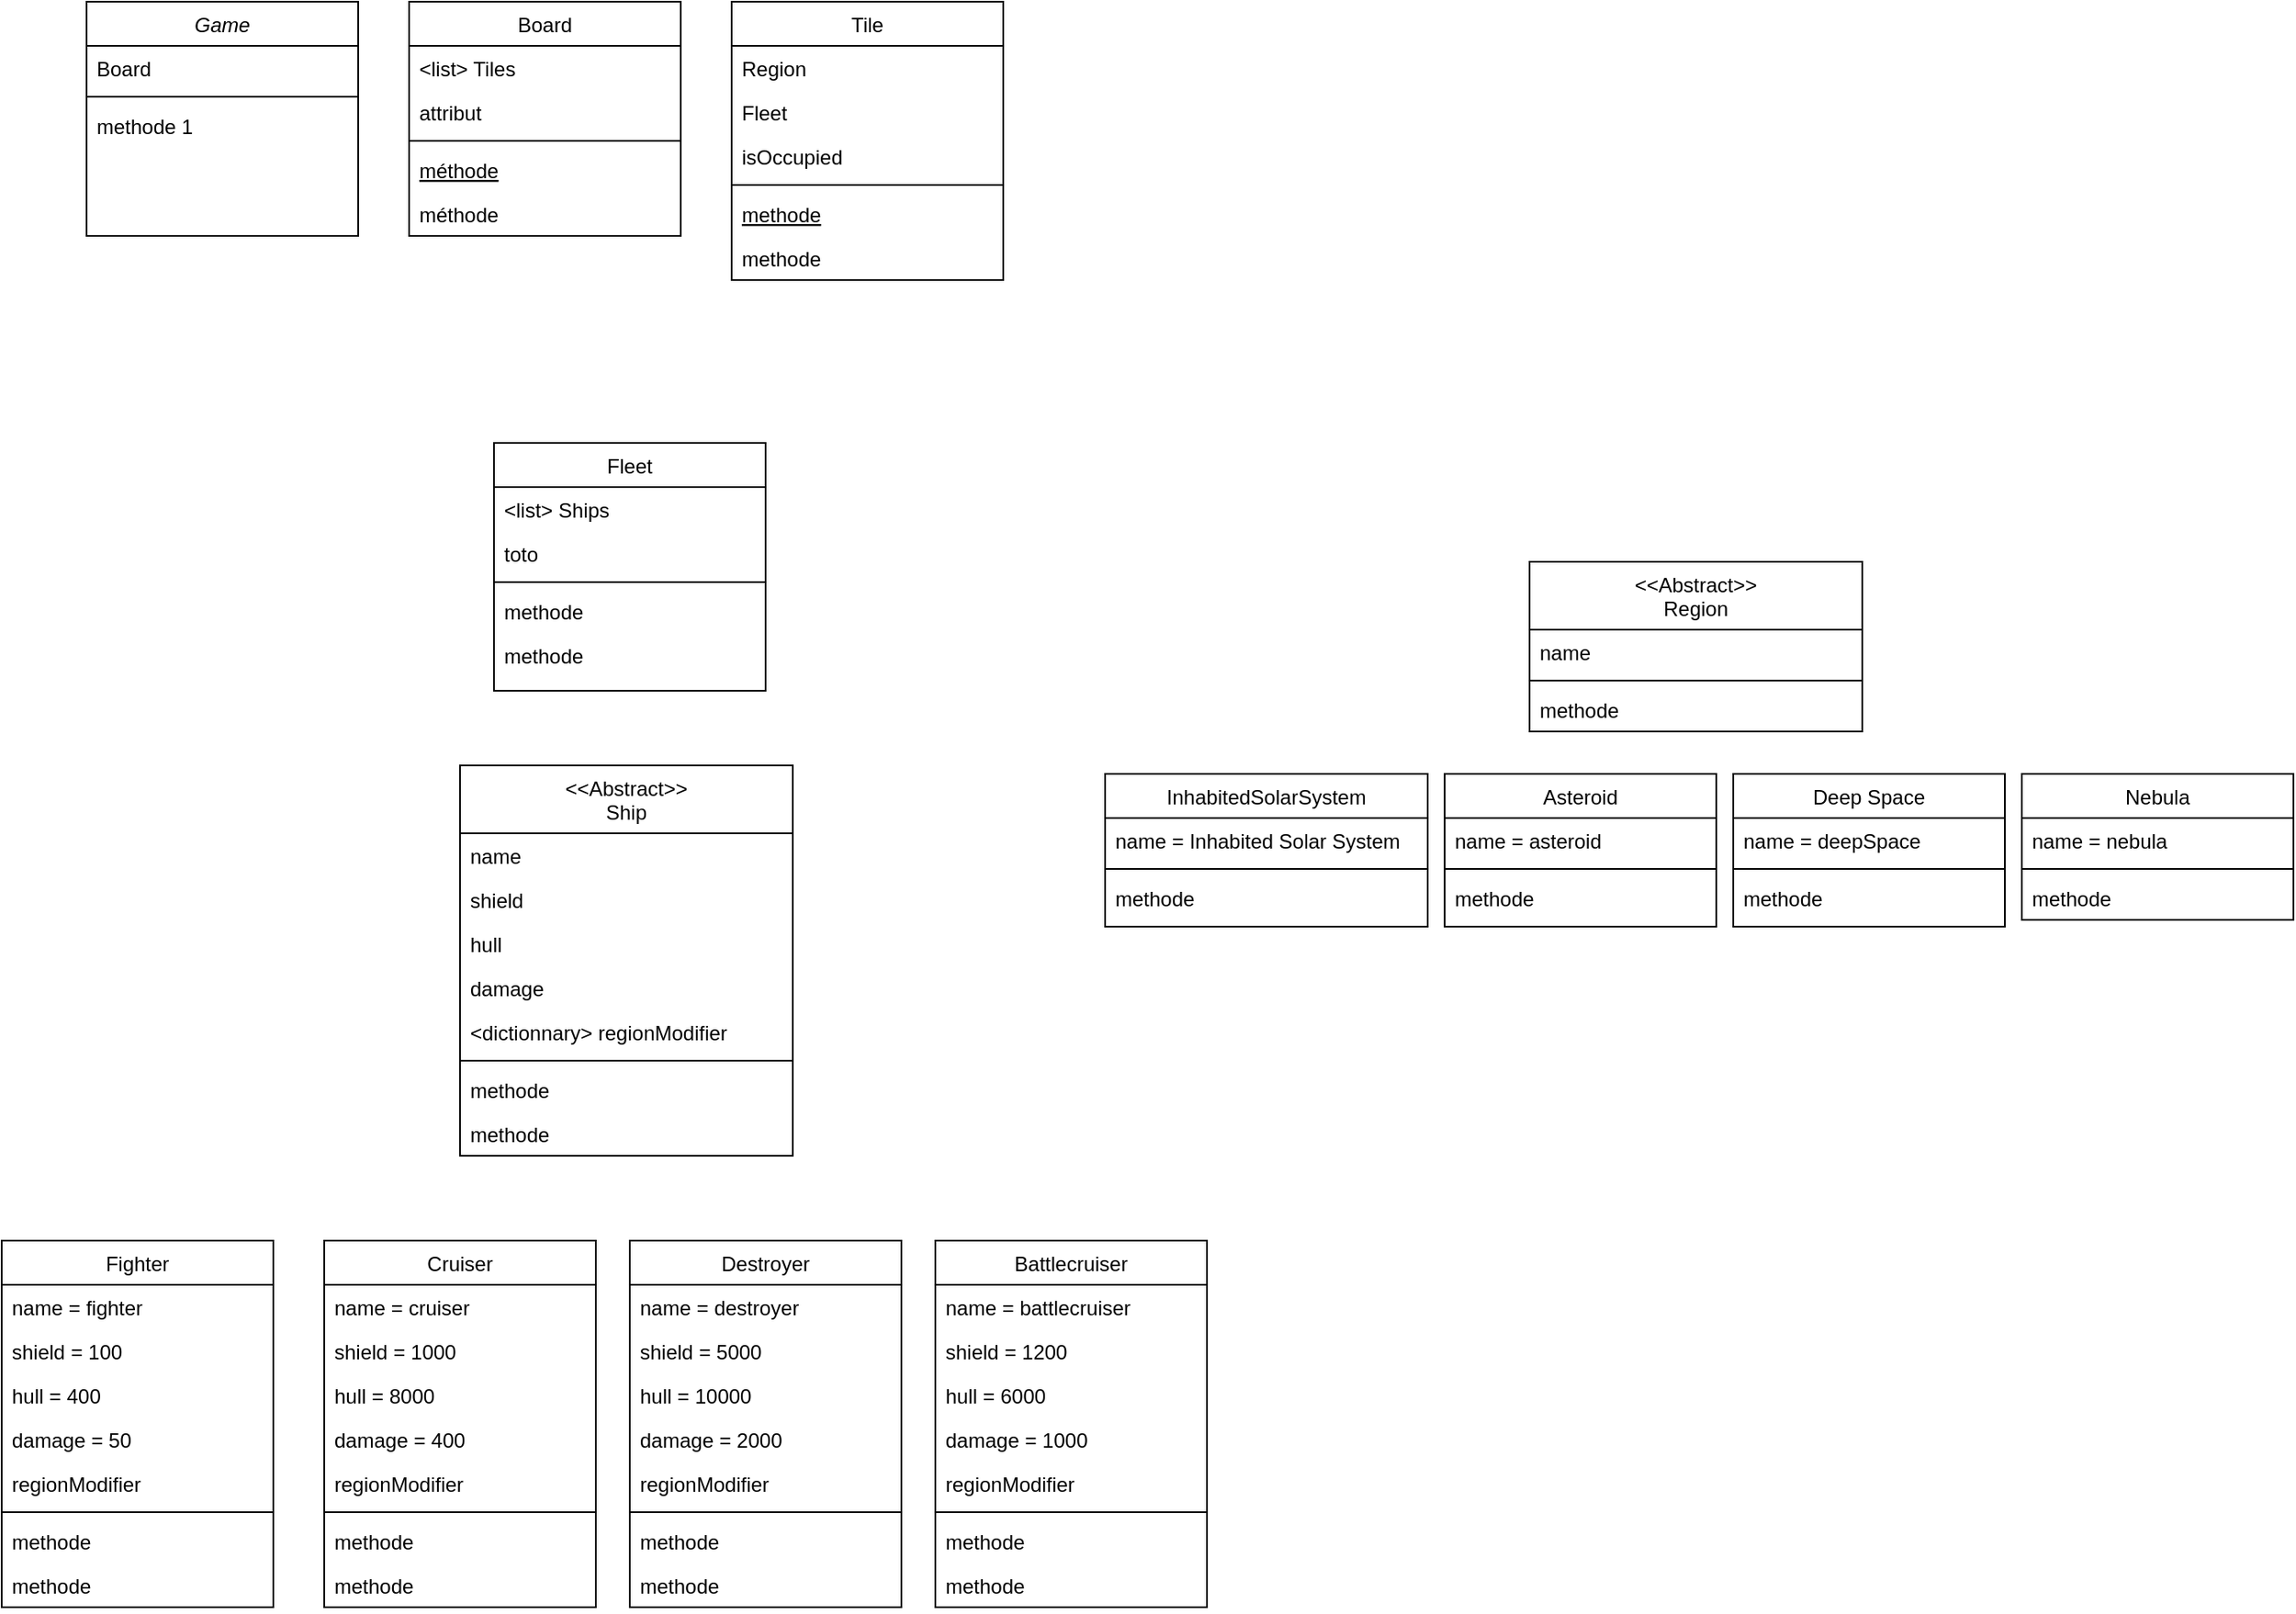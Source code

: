 <mxfile version="24.8.0">
  <diagram id="C5RBs43oDa-KdzZeNtuy" name="Page-1">
    <mxGraphModel dx="1434" dy="881" grid="1" gridSize="10" guides="1" tooltips="1" connect="1" arrows="1" fold="1" page="1" pageScale="1" pageWidth="827" pageHeight="1169" math="0" shadow="0">
      <root>
        <mxCell id="WIyWlLk6GJQsqaUBKTNV-0" />
        <mxCell id="WIyWlLk6GJQsqaUBKTNV-1" parent="WIyWlLk6GJQsqaUBKTNV-0" />
        <mxCell id="zkfFHV4jXpPFQw0GAbJ--0" value="Game" style="swimlane;fontStyle=2;align=center;verticalAlign=top;childLayout=stackLayout;horizontal=1;startSize=26;horizontalStack=0;resizeParent=1;resizeLast=0;collapsible=1;marginBottom=0;rounded=0;shadow=0;strokeWidth=1;" parent="WIyWlLk6GJQsqaUBKTNV-1" vertex="1">
          <mxGeometry x="70" y="40" width="160" height="138" as="geometry">
            <mxRectangle x="230" y="140" width="160" height="26" as="alternateBounds" />
          </mxGeometry>
        </mxCell>
        <mxCell id="zkfFHV4jXpPFQw0GAbJ--1" value="Board" style="text;align=left;verticalAlign=top;spacingLeft=4;spacingRight=4;overflow=hidden;rotatable=0;points=[[0,0.5],[1,0.5]];portConstraint=eastwest;" parent="zkfFHV4jXpPFQw0GAbJ--0" vertex="1">
          <mxGeometry y="26" width="160" height="26" as="geometry" />
        </mxCell>
        <mxCell id="zkfFHV4jXpPFQw0GAbJ--4" value="" style="line;html=1;strokeWidth=1;align=left;verticalAlign=middle;spacingTop=-1;spacingLeft=3;spacingRight=3;rotatable=0;labelPosition=right;points=[];portConstraint=eastwest;" parent="zkfFHV4jXpPFQw0GAbJ--0" vertex="1">
          <mxGeometry y="52" width="160" height="8" as="geometry" />
        </mxCell>
        <mxCell id="zkfFHV4jXpPFQw0GAbJ--5" value="methode 1" style="text;align=left;verticalAlign=top;spacingLeft=4;spacingRight=4;overflow=hidden;rotatable=0;points=[[0,0.5],[1,0.5]];portConstraint=eastwest;" parent="zkfFHV4jXpPFQw0GAbJ--0" vertex="1">
          <mxGeometry y="60" width="160" height="26" as="geometry" />
        </mxCell>
        <mxCell id="zkfFHV4jXpPFQw0GAbJ--6" value="Tile" style="swimlane;fontStyle=0;align=center;verticalAlign=top;childLayout=stackLayout;horizontal=1;startSize=26;horizontalStack=0;resizeParent=1;resizeLast=0;collapsible=1;marginBottom=0;rounded=0;shadow=0;strokeWidth=1;" parent="WIyWlLk6GJQsqaUBKTNV-1" vertex="1">
          <mxGeometry x="450" y="40" width="160" height="164" as="geometry">
            <mxRectangle x="130" y="380" width="160" height="26" as="alternateBounds" />
          </mxGeometry>
        </mxCell>
        <mxCell id="zkfFHV4jXpPFQw0GAbJ--7" value="Region" style="text;align=left;verticalAlign=top;spacingLeft=4;spacingRight=4;overflow=hidden;rotatable=0;points=[[0,0.5],[1,0.5]];portConstraint=eastwest;" parent="zkfFHV4jXpPFQw0GAbJ--6" vertex="1">
          <mxGeometry y="26" width="160" height="26" as="geometry" />
        </mxCell>
        <mxCell id="zkfFHV4jXpPFQw0GAbJ--8" value="Fleet" style="text;align=left;verticalAlign=top;spacingLeft=4;spacingRight=4;overflow=hidden;rotatable=0;points=[[0,0.5],[1,0.5]];portConstraint=eastwest;rounded=0;shadow=0;html=0;" parent="zkfFHV4jXpPFQw0GAbJ--6" vertex="1">
          <mxGeometry y="52" width="160" height="26" as="geometry" />
        </mxCell>
        <mxCell id="zCoJ4ZuMKXgHMnOxpTEs-7" value="isOccupied" style="text;align=left;verticalAlign=top;spacingLeft=4;spacingRight=4;overflow=hidden;rotatable=0;points=[[0,0.5],[1,0.5]];portConstraint=eastwest;rounded=0;shadow=0;html=0;" vertex="1" parent="zkfFHV4jXpPFQw0GAbJ--6">
          <mxGeometry y="78" width="160" height="26" as="geometry" />
        </mxCell>
        <mxCell id="zkfFHV4jXpPFQw0GAbJ--9" value="" style="line;html=1;strokeWidth=1;align=left;verticalAlign=middle;spacingTop=-1;spacingLeft=3;spacingRight=3;rotatable=0;labelPosition=right;points=[];portConstraint=eastwest;" parent="zkfFHV4jXpPFQw0GAbJ--6" vertex="1">
          <mxGeometry y="104" width="160" height="8" as="geometry" />
        </mxCell>
        <mxCell id="zkfFHV4jXpPFQw0GAbJ--10" value="methode" style="text;align=left;verticalAlign=top;spacingLeft=4;spacingRight=4;overflow=hidden;rotatable=0;points=[[0,0.5],[1,0.5]];portConstraint=eastwest;fontStyle=4" parent="zkfFHV4jXpPFQw0GAbJ--6" vertex="1">
          <mxGeometry y="112" width="160" height="26" as="geometry" />
        </mxCell>
        <mxCell id="zkfFHV4jXpPFQw0GAbJ--11" value="methode" style="text;align=left;verticalAlign=top;spacingLeft=4;spacingRight=4;overflow=hidden;rotatable=0;points=[[0,0.5],[1,0.5]];portConstraint=eastwest;" parent="zkfFHV4jXpPFQw0GAbJ--6" vertex="1">
          <mxGeometry y="138" width="160" height="26" as="geometry" />
        </mxCell>
        <mxCell id="zkfFHV4jXpPFQw0GAbJ--17" value="Fleet" style="swimlane;fontStyle=0;align=center;verticalAlign=top;childLayout=stackLayout;horizontal=1;startSize=26;horizontalStack=0;resizeParent=1;resizeLast=0;collapsible=1;marginBottom=0;rounded=0;shadow=0;strokeWidth=1;" parent="WIyWlLk6GJQsqaUBKTNV-1" vertex="1">
          <mxGeometry x="310" y="300" width="160" height="146" as="geometry">
            <mxRectangle x="550" y="140" width="160" height="26" as="alternateBounds" />
          </mxGeometry>
        </mxCell>
        <mxCell id="zkfFHV4jXpPFQw0GAbJ--18" value="&lt;list&gt; Ships" style="text;align=left;verticalAlign=top;spacingLeft=4;spacingRight=4;overflow=hidden;rotatable=0;points=[[0,0.5],[1,0.5]];portConstraint=eastwest;" parent="zkfFHV4jXpPFQw0GAbJ--17" vertex="1">
          <mxGeometry y="26" width="160" height="26" as="geometry" />
        </mxCell>
        <mxCell id="zkfFHV4jXpPFQw0GAbJ--19" value="toto" style="text;align=left;verticalAlign=top;spacingLeft=4;spacingRight=4;overflow=hidden;rotatable=0;points=[[0,0.5],[1,0.5]];portConstraint=eastwest;rounded=0;shadow=0;html=0;" parent="zkfFHV4jXpPFQw0GAbJ--17" vertex="1">
          <mxGeometry y="52" width="160" height="26" as="geometry" />
        </mxCell>
        <mxCell id="zkfFHV4jXpPFQw0GAbJ--23" value="" style="line;html=1;strokeWidth=1;align=left;verticalAlign=middle;spacingTop=-1;spacingLeft=3;spacingRight=3;rotatable=0;labelPosition=right;points=[];portConstraint=eastwest;" parent="zkfFHV4jXpPFQw0GAbJ--17" vertex="1">
          <mxGeometry y="78" width="160" height="8" as="geometry" />
        </mxCell>
        <mxCell id="zkfFHV4jXpPFQw0GAbJ--24" value="methode" style="text;align=left;verticalAlign=top;spacingLeft=4;spacingRight=4;overflow=hidden;rotatable=0;points=[[0,0.5],[1,0.5]];portConstraint=eastwest;" parent="zkfFHV4jXpPFQw0GAbJ--17" vertex="1">
          <mxGeometry y="86" width="160" height="26" as="geometry" />
        </mxCell>
        <mxCell id="zkfFHV4jXpPFQw0GAbJ--25" value="methode" style="text;align=left;verticalAlign=top;spacingLeft=4;spacingRight=4;overflow=hidden;rotatable=0;points=[[0,0.5],[1,0.5]];portConstraint=eastwest;" parent="zkfFHV4jXpPFQw0GAbJ--17" vertex="1">
          <mxGeometry y="112" width="160" height="26" as="geometry" />
        </mxCell>
        <mxCell id="zCoJ4ZuMKXgHMnOxpTEs-1" value="Board" style="swimlane;fontStyle=0;align=center;verticalAlign=top;childLayout=stackLayout;horizontal=1;startSize=26;horizontalStack=0;resizeParent=1;resizeLast=0;collapsible=1;marginBottom=0;rounded=0;shadow=0;strokeWidth=1;" vertex="1" parent="WIyWlLk6GJQsqaUBKTNV-1">
          <mxGeometry x="260" y="40" width="160" height="138" as="geometry">
            <mxRectangle x="130" y="380" width="160" height="26" as="alternateBounds" />
          </mxGeometry>
        </mxCell>
        <mxCell id="zCoJ4ZuMKXgHMnOxpTEs-2" value="&lt;list&gt; Tiles" style="text;align=left;verticalAlign=top;spacingLeft=4;spacingRight=4;overflow=hidden;rotatable=0;points=[[0,0.5],[1,0.5]];portConstraint=eastwest;" vertex="1" parent="zCoJ4ZuMKXgHMnOxpTEs-1">
          <mxGeometry y="26" width="160" height="26" as="geometry" />
        </mxCell>
        <mxCell id="zCoJ4ZuMKXgHMnOxpTEs-3" value="attribut" style="text;align=left;verticalAlign=top;spacingLeft=4;spacingRight=4;overflow=hidden;rotatable=0;points=[[0,0.5],[1,0.5]];portConstraint=eastwest;rounded=0;shadow=0;html=0;" vertex="1" parent="zCoJ4ZuMKXgHMnOxpTEs-1">
          <mxGeometry y="52" width="160" height="26" as="geometry" />
        </mxCell>
        <mxCell id="zCoJ4ZuMKXgHMnOxpTEs-4" value="" style="line;html=1;strokeWidth=1;align=left;verticalAlign=middle;spacingTop=-1;spacingLeft=3;spacingRight=3;rotatable=0;labelPosition=right;points=[];portConstraint=eastwest;" vertex="1" parent="zCoJ4ZuMKXgHMnOxpTEs-1">
          <mxGeometry y="78" width="160" height="8" as="geometry" />
        </mxCell>
        <mxCell id="zCoJ4ZuMKXgHMnOxpTEs-5" value="méthode" style="text;align=left;verticalAlign=top;spacingLeft=4;spacingRight=4;overflow=hidden;rotatable=0;points=[[0,0.5],[1,0.5]];portConstraint=eastwest;fontStyle=4" vertex="1" parent="zCoJ4ZuMKXgHMnOxpTEs-1">
          <mxGeometry y="86" width="160" height="26" as="geometry" />
        </mxCell>
        <mxCell id="zCoJ4ZuMKXgHMnOxpTEs-6" value="méthode" style="text;align=left;verticalAlign=top;spacingLeft=4;spacingRight=4;overflow=hidden;rotatable=0;points=[[0,0.5],[1,0.5]];portConstraint=eastwest;" vertex="1" parent="zCoJ4ZuMKXgHMnOxpTEs-1">
          <mxGeometry y="112" width="160" height="26" as="geometry" />
        </mxCell>
        <mxCell id="zCoJ4ZuMKXgHMnOxpTEs-8" value="&lt;&lt;Abstract&gt;&gt;&#xa;Ship" style="swimlane;fontStyle=0;align=center;verticalAlign=top;childLayout=stackLayout;horizontal=1;startSize=40;horizontalStack=0;resizeParent=1;resizeLast=0;collapsible=1;marginBottom=0;rounded=0;shadow=0;strokeWidth=1;" vertex="1" parent="WIyWlLk6GJQsqaUBKTNV-1">
          <mxGeometry x="290" y="490" width="196" height="230" as="geometry">
            <mxRectangle x="550" y="140" width="160" height="26" as="alternateBounds" />
          </mxGeometry>
        </mxCell>
        <mxCell id="zCoJ4ZuMKXgHMnOxpTEs-9" value="name" style="text;align=left;verticalAlign=top;spacingLeft=4;spacingRight=4;overflow=hidden;rotatable=0;points=[[0,0.5],[1,0.5]];portConstraint=eastwest;" vertex="1" parent="zCoJ4ZuMKXgHMnOxpTEs-8">
          <mxGeometry y="40" width="196" height="26" as="geometry" />
        </mxCell>
        <mxCell id="zCoJ4ZuMKXgHMnOxpTEs-10" value="shield" style="text;align=left;verticalAlign=top;spacingLeft=4;spacingRight=4;overflow=hidden;rotatable=0;points=[[0,0.5],[1,0.5]];portConstraint=eastwest;rounded=0;shadow=0;html=0;" vertex="1" parent="zCoJ4ZuMKXgHMnOxpTEs-8">
          <mxGeometry y="66" width="196" height="26" as="geometry" />
        </mxCell>
        <mxCell id="zCoJ4ZuMKXgHMnOxpTEs-11" value="hull" style="text;align=left;verticalAlign=top;spacingLeft=4;spacingRight=4;overflow=hidden;rotatable=0;points=[[0,0.5],[1,0.5]];portConstraint=eastwest;rounded=0;shadow=0;html=0;" vertex="1" parent="zCoJ4ZuMKXgHMnOxpTEs-8">
          <mxGeometry y="92" width="196" height="26" as="geometry" />
        </mxCell>
        <mxCell id="zCoJ4ZuMKXgHMnOxpTEs-15" value="damage" style="text;align=left;verticalAlign=top;spacingLeft=4;spacingRight=4;overflow=hidden;rotatable=0;points=[[0,0.5],[1,0.5]];portConstraint=eastwest;rounded=0;shadow=0;html=0;" vertex="1" parent="zCoJ4ZuMKXgHMnOxpTEs-8">
          <mxGeometry y="118" width="196" height="26" as="geometry" />
        </mxCell>
        <mxCell id="zCoJ4ZuMKXgHMnOxpTEs-50" value="&lt;dictionnary&gt; regionModifier" style="text;align=left;verticalAlign=top;spacingLeft=4;spacingRight=4;overflow=hidden;rotatable=0;points=[[0,0.5],[1,0.5]];portConstraint=eastwest;rounded=0;shadow=0;html=0;" vertex="1" parent="zCoJ4ZuMKXgHMnOxpTEs-8">
          <mxGeometry y="144" width="196" height="26" as="geometry" />
        </mxCell>
        <mxCell id="zCoJ4ZuMKXgHMnOxpTEs-12" value="" style="line;html=1;strokeWidth=1;align=left;verticalAlign=middle;spacingTop=-1;spacingLeft=3;spacingRight=3;rotatable=0;labelPosition=right;points=[];portConstraint=eastwest;" vertex="1" parent="zCoJ4ZuMKXgHMnOxpTEs-8">
          <mxGeometry y="170" width="196" height="8" as="geometry" />
        </mxCell>
        <mxCell id="zCoJ4ZuMKXgHMnOxpTEs-13" value="methode" style="text;align=left;verticalAlign=top;spacingLeft=4;spacingRight=4;overflow=hidden;rotatable=0;points=[[0,0.5],[1,0.5]];portConstraint=eastwest;" vertex="1" parent="zCoJ4ZuMKXgHMnOxpTEs-8">
          <mxGeometry y="178" width="196" height="26" as="geometry" />
        </mxCell>
        <mxCell id="zCoJ4ZuMKXgHMnOxpTEs-14" value="methode" style="text;align=left;verticalAlign=top;spacingLeft=4;spacingRight=4;overflow=hidden;rotatable=0;points=[[0,0.5],[1,0.5]];portConstraint=eastwest;" vertex="1" parent="zCoJ4ZuMKXgHMnOxpTEs-8">
          <mxGeometry y="204" width="196" height="26" as="geometry" />
        </mxCell>
        <mxCell id="zCoJ4ZuMKXgHMnOxpTEs-16" value="Fighter" style="swimlane;fontStyle=0;align=center;verticalAlign=top;childLayout=stackLayout;horizontal=1;startSize=26;horizontalStack=0;resizeParent=1;resizeLast=0;collapsible=1;marginBottom=0;rounded=0;shadow=0;strokeWidth=1;" vertex="1" parent="WIyWlLk6GJQsqaUBKTNV-1">
          <mxGeometry x="20" y="770" width="160" height="216" as="geometry">
            <mxRectangle x="550" y="140" width="160" height="26" as="alternateBounds" />
          </mxGeometry>
        </mxCell>
        <mxCell id="zCoJ4ZuMKXgHMnOxpTEs-17" value="name = fighter" style="text;align=left;verticalAlign=top;spacingLeft=4;spacingRight=4;overflow=hidden;rotatable=0;points=[[0,0.5],[1,0.5]];portConstraint=eastwest;" vertex="1" parent="zCoJ4ZuMKXgHMnOxpTEs-16">
          <mxGeometry y="26" width="160" height="26" as="geometry" />
        </mxCell>
        <mxCell id="zCoJ4ZuMKXgHMnOxpTEs-18" value="shield = 100" style="text;align=left;verticalAlign=top;spacingLeft=4;spacingRight=4;overflow=hidden;rotatable=0;points=[[0,0.5],[1,0.5]];portConstraint=eastwest;rounded=0;shadow=0;html=0;" vertex="1" parent="zCoJ4ZuMKXgHMnOxpTEs-16">
          <mxGeometry y="52" width="160" height="26" as="geometry" />
        </mxCell>
        <mxCell id="zCoJ4ZuMKXgHMnOxpTEs-19" value="hull = 400" style="text;align=left;verticalAlign=top;spacingLeft=4;spacingRight=4;overflow=hidden;rotatable=0;points=[[0,0.5],[1,0.5]];portConstraint=eastwest;rounded=0;shadow=0;html=0;" vertex="1" parent="zCoJ4ZuMKXgHMnOxpTEs-16">
          <mxGeometry y="78" width="160" height="26" as="geometry" />
        </mxCell>
        <mxCell id="zCoJ4ZuMKXgHMnOxpTEs-20" value="damage = 50" style="text;align=left;verticalAlign=top;spacingLeft=4;spacingRight=4;overflow=hidden;rotatable=0;points=[[0,0.5],[1,0.5]];portConstraint=eastwest;rounded=0;shadow=0;html=0;" vertex="1" parent="zCoJ4ZuMKXgHMnOxpTEs-16">
          <mxGeometry y="104" width="160" height="26" as="geometry" />
        </mxCell>
        <mxCell id="zCoJ4ZuMKXgHMnOxpTEs-85" value="regionModifier" style="text;align=left;verticalAlign=top;spacingLeft=4;spacingRight=4;overflow=hidden;rotatable=0;points=[[0,0.5],[1,0.5]];portConstraint=eastwest;rounded=0;shadow=0;html=0;" vertex="1" parent="zCoJ4ZuMKXgHMnOxpTEs-16">
          <mxGeometry y="130" width="160" height="26" as="geometry" />
        </mxCell>
        <mxCell id="zCoJ4ZuMKXgHMnOxpTEs-21" value="" style="line;html=1;strokeWidth=1;align=left;verticalAlign=middle;spacingTop=-1;spacingLeft=3;spacingRight=3;rotatable=0;labelPosition=right;points=[];portConstraint=eastwest;" vertex="1" parent="zCoJ4ZuMKXgHMnOxpTEs-16">
          <mxGeometry y="156" width="160" height="8" as="geometry" />
        </mxCell>
        <mxCell id="zCoJ4ZuMKXgHMnOxpTEs-22" value="methode" style="text;align=left;verticalAlign=top;spacingLeft=4;spacingRight=4;overflow=hidden;rotatable=0;points=[[0,0.5],[1,0.5]];portConstraint=eastwest;" vertex="1" parent="zCoJ4ZuMKXgHMnOxpTEs-16">
          <mxGeometry y="164" width="160" height="26" as="geometry" />
        </mxCell>
        <mxCell id="zCoJ4ZuMKXgHMnOxpTEs-23" value="methode" style="text;align=left;verticalAlign=top;spacingLeft=4;spacingRight=4;overflow=hidden;rotatable=0;points=[[0,0.5],[1,0.5]];portConstraint=eastwest;" vertex="1" parent="zCoJ4ZuMKXgHMnOxpTEs-16">
          <mxGeometry y="190" width="160" height="26" as="geometry" />
        </mxCell>
        <mxCell id="zCoJ4ZuMKXgHMnOxpTEs-25" value="Cruiser" style="swimlane;fontStyle=0;align=center;verticalAlign=top;childLayout=stackLayout;horizontal=1;startSize=26;horizontalStack=0;resizeParent=1;resizeLast=0;collapsible=1;marginBottom=0;rounded=0;shadow=0;strokeWidth=1;" vertex="1" parent="WIyWlLk6GJQsqaUBKTNV-1">
          <mxGeometry x="210" y="770" width="160" height="216" as="geometry">
            <mxRectangle x="550" y="140" width="160" height="26" as="alternateBounds" />
          </mxGeometry>
        </mxCell>
        <mxCell id="zCoJ4ZuMKXgHMnOxpTEs-26" value="name = cruiser" style="text;align=left;verticalAlign=top;spacingLeft=4;spacingRight=4;overflow=hidden;rotatable=0;points=[[0,0.5],[1,0.5]];portConstraint=eastwest;" vertex="1" parent="zCoJ4ZuMKXgHMnOxpTEs-25">
          <mxGeometry y="26" width="160" height="26" as="geometry" />
        </mxCell>
        <mxCell id="zCoJ4ZuMKXgHMnOxpTEs-27" value="shield = 1000" style="text;align=left;verticalAlign=top;spacingLeft=4;spacingRight=4;overflow=hidden;rotatable=0;points=[[0,0.5],[1,0.5]];portConstraint=eastwest;rounded=0;shadow=0;html=0;" vertex="1" parent="zCoJ4ZuMKXgHMnOxpTEs-25">
          <mxGeometry y="52" width="160" height="26" as="geometry" />
        </mxCell>
        <mxCell id="zCoJ4ZuMKXgHMnOxpTEs-28" value="hull = 8000" style="text;align=left;verticalAlign=top;spacingLeft=4;spacingRight=4;overflow=hidden;rotatable=0;points=[[0,0.5],[1,0.5]];portConstraint=eastwest;rounded=0;shadow=0;html=0;" vertex="1" parent="zCoJ4ZuMKXgHMnOxpTEs-25">
          <mxGeometry y="78" width="160" height="26" as="geometry" />
        </mxCell>
        <mxCell id="zCoJ4ZuMKXgHMnOxpTEs-29" value="damage = 400" style="text;align=left;verticalAlign=top;spacingLeft=4;spacingRight=4;overflow=hidden;rotatable=0;points=[[0,0.5],[1,0.5]];portConstraint=eastwest;rounded=0;shadow=0;html=0;" vertex="1" parent="zCoJ4ZuMKXgHMnOxpTEs-25">
          <mxGeometry y="104" width="160" height="26" as="geometry" />
        </mxCell>
        <mxCell id="zCoJ4ZuMKXgHMnOxpTEs-86" value="regionModifier" style="text;align=left;verticalAlign=top;spacingLeft=4;spacingRight=4;overflow=hidden;rotatable=0;points=[[0,0.5],[1,0.5]];portConstraint=eastwest;rounded=0;shadow=0;html=0;" vertex="1" parent="zCoJ4ZuMKXgHMnOxpTEs-25">
          <mxGeometry y="130" width="160" height="26" as="geometry" />
        </mxCell>
        <mxCell id="zCoJ4ZuMKXgHMnOxpTEs-30" value="" style="line;html=1;strokeWidth=1;align=left;verticalAlign=middle;spacingTop=-1;spacingLeft=3;spacingRight=3;rotatable=0;labelPosition=right;points=[];portConstraint=eastwest;" vertex="1" parent="zCoJ4ZuMKXgHMnOxpTEs-25">
          <mxGeometry y="156" width="160" height="8" as="geometry" />
        </mxCell>
        <mxCell id="zCoJ4ZuMKXgHMnOxpTEs-31" value="methode" style="text;align=left;verticalAlign=top;spacingLeft=4;spacingRight=4;overflow=hidden;rotatable=0;points=[[0,0.5],[1,0.5]];portConstraint=eastwest;" vertex="1" parent="zCoJ4ZuMKXgHMnOxpTEs-25">
          <mxGeometry y="164" width="160" height="26" as="geometry" />
        </mxCell>
        <mxCell id="zCoJ4ZuMKXgHMnOxpTEs-32" value="methode" style="text;align=left;verticalAlign=top;spacingLeft=4;spacingRight=4;overflow=hidden;rotatable=0;points=[[0,0.5],[1,0.5]];portConstraint=eastwest;" vertex="1" parent="zCoJ4ZuMKXgHMnOxpTEs-25">
          <mxGeometry y="190" width="160" height="26" as="geometry" />
        </mxCell>
        <mxCell id="zCoJ4ZuMKXgHMnOxpTEs-33" value="Destroyer" style="swimlane;fontStyle=0;align=center;verticalAlign=top;childLayout=stackLayout;horizontal=1;startSize=26;horizontalStack=0;resizeParent=1;resizeLast=0;collapsible=1;marginBottom=0;rounded=0;shadow=0;strokeWidth=1;" vertex="1" parent="WIyWlLk6GJQsqaUBKTNV-1">
          <mxGeometry x="390" y="770" width="160" height="216" as="geometry">
            <mxRectangle x="550" y="140" width="160" height="26" as="alternateBounds" />
          </mxGeometry>
        </mxCell>
        <mxCell id="zCoJ4ZuMKXgHMnOxpTEs-34" value="name = destroyer" style="text;align=left;verticalAlign=top;spacingLeft=4;spacingRight=4;overflow=hidden;rotatable=0;points=[[0,0.5],[1,0.5]];portConstraint=eastwest;" vertex="1" parent="zCoJ4ZuMKXgHMnOxpTEs-33">
          <mxGeometry y="26" width="160" height="26" as="geometry" />
        </mxCell>
        <mxCell id="zCoJ4ZuMKXgHMnOxpTEs-35" value="shield = 5000" style="text;align=left;verticalAlign=top;spacingLeft=4;spacingRight=4;overflow=hidden;rotatable=0;points=[[0,0.5],[1,0.5]];portConstraint=eastwest;rounded=0;shadow=0;html=0;" vertex="1" parent="zCoJ4ZuMKXgHMnOxpTEs-33">
          <mxGeometry y="52" width="160" height="26" as="geometry" />
        </mxCell>
        <mxCell id="zCoJ4ZuMKXgHMnOxpTEs-36" value="hull = 10000" style="text;align=left;verticalAlign=top;spacingLeft=4;spacingRight=4;overflow=hidden;rotatable=0;points=[[0,0.5],[1,0.5]];portConstraint=eastwest;rounded=0;shadow=0;html=0;" vertex="1" parent="zCoJ4ZuMKXgHMnOxpTEs-33">
          <mxGeometry y="78" width="160" height="26" as="geometry" />
        </mxCell>
        <mxCell id="zCoJ4ZuMKXgHMnOxpTEs-37" value="damage = 2000" style="text;align=left;verticalAlign=top;spacingLeft=4;spacingRight=4;overflow=hidden;rotatable=0;points=[[0,0.5],[1,0.5]];portConstraint=eastwest;rounded=0;shadow=0;html=0;" vertex="1" parent="zCoJ4ZuMKXgHMnOxpTEs-33">
          <mxGeometry y="104" width="160" height="26" as="geometry" />
        </mxCell>
        <mxCell id="zCoJ4ZuMKXgHMnOxpTEs-87" value="regionModifier" style="text;align=left;verticalAlign=top;spacingLeft=4;spacingRight=4;overflow=hidden;rotatable=0;points=[[0,0.5],[1,0.5]];portConstraint=eastwest;rounded=0;shadow=0;html=0;" vertex="1" parent="zCoJ4ZuMKXgHMnOxpTEs-33">
          <mxGeometry y="130" width="160" height="26" as="geometry" />
        </mxCell>
        <mxCell id="zCoJ4ZuMKXgHMnOxpTEs-38" value="" style="line;html=1;strokeWidth=1;align=left;verticalAlign=middle;spacingTop=-1;spacingLeft=3;spacingRight=3;rotatable=0;labelPosition=right;points=[];portConstraint=eastwest;" vertex="1" parent="zCoJ4ZuMKXgHMnOxpTEs-33">
          <mxGeometry y="156" width="160" height="8" as="geometry" />
        </mxCell>
        <mxCell id="zCoJ4ZuMKXgHMnOxpTEs-39" value="methode" style="text;align=left;verticalAlign=top;spacingLeft=4;spacingRight=4;overflow=hidden;rotatable=0;points=[[0,0.5],[1,0.5]];portConstraint=eastwest;" vertex="1" parent="zCoJ4ZuMKXgHMnOxpTEs-33">
          <mxGeometry y="164" width="160" height="26" as="geometry" />
        </mxCell>
        <mxCell id="zCoJ4ZuMKXgHMnOxpTEs-40" value="methode" style="text;align=left;verticalAlign=top;spacingLeft=4;spacingRight=4;overflow=hidden;rotatable=0;points=[[0,0.5],[1,0.5]];portConstraint=eastwest;" vertex="1" parent="zCoJ4ZuMKXgHMnOxpTEs-33">
          <mxGeometry y="190" width="160" height="26" as="geometry" />
        </mxCell>
        <mxCell id="zCoJ4ZuMKXgHMnOxpTEs-41" value="Battlecruiser" style="swimlane;fontStyle=0;align=center;verticalAlign=top;childLayout=stackLayout;horizontal=1;startSize=26;horizontalStack=0;resizeParent=1;resizeLast=0;collapsible=1;marginBottom=0;rounded=0;shadow=0;strokeWidth=1;" vertex="1" parent="WIyWlLk6GJQsqaUBKTNV-1">
          <mxGeometry x="570" y="770" width="160" height="216" as="geometry">
            <mxRectangle x="550" y="140" width="160" height="26" as="alternateBounds" />
          </mxGeometry>
        </mxCell>
        <mxCell id="zCoJ4ZuMKXgHMnOxpTEs-42" value="name = battlecruiser" style="text;align=left;verticalAlign=top;spacingLeft=4;spacingRight=4;overflow=hidden;rotatable=0;points=[[0,0.5],[1,0.5]];portConstraint=eastwest;" vertex="1" parent="zCoJ4ZuMKXgHMnOxpTEs-41">
          <mxGeometry y="26" width="160" height="26" as="geometry" />
        </mxCell>
        <mxCell id="zCoJ4ZuMKXgHMnOxpTEs-43" value="shield = 1200" style="text;align=left;verticalAlign=top;spacingLeft=4;spacingRight=4;overflow=hidden;rotatable=0;points=[[0,0.5],[1,0.5]];portConstraint=eastwest;rounded=0;shadow=0;html=0;" vertex="1" parent="zCoJ4ZuMKXgHMnOxpTEs-41">
          <mxGeometry y="52" width="160" height="26" as="geometry" />
        </mxCell>
        <mxCell id="zCoJ4ZuMKXgHMnOxpTEs-44" value="hull = 6000" style="text;align=left;verticalAlign=top;spacingLeft=4;spacingRight=4;overflow=hidden;rotatable=0;points=[[0,0.5],[1,0.5]];portConstraint=eastwest;rounded=0;shadow=0;html=0;" vertex="1" parent="zCoJ4ZuMKXgHMnOxpTEs-41">
          <mxGeometry y="78" width="160" height="26" as="geometry" />
        </mxCell>
        <mxCell id="zCoJ4ZuMKXgHMnOxpTEs-45" value="damage = 1000" style="text;align=left;verticalAlign=top;spacingLeft=4;spacingRight=4;overflow=hidden;rotatable=0;points=[[0,0.5],[1,0.5]];portConstraint=eastwest;rounded=0;shadow=0;html=0;" vertex="1" parent="zCoJ4ZuMKXgHMnOxpTEs-41">
          <mxGeometry y="104" width="160" height="26" as="geometry" />
        </mxCell>
        <mxCell id="zCoJ4ZuMKXgHMnOxpTEs-88" value="regionModifier" style="text;align=left;verticalAlign=top;spacingLeft=4;spacingRight=4;overflow=hidden;rotatable=0;points=[[0,0.5],[1,0.5]];portConstraint=eastwest;rounded=0;shadow=0;html=0;" vertex="1" parent="zCoJ4ZuMKXgHMnOxpTEs-41">
          <mxGeometry y="130" width="160" height="26" as="geometry" />
        </mxCell>
        <mxCell id="zCoJ4ZuMKXgHMnOxpTEs-46" value="" style="line;html=1;strokeWidth=1;align=left;verticalAlign=middle;spacingTop=-1;spacingLeft=3;spacingRight=3;rotatable=0;labelPosition=right;points=[];portConstraint=eastwest;" vertex="1" parent="zCoJ4ZuMKXgHMnOxpTEs-41">
          <mxGeometry y="156" width="160" height="8" as="geometry" />
        </mxCell>
        <mxCell id="zCoJ4ZuMKXgHMnOxpTEs-47" value="methode" style="text;align=left;verticalAlign=top;spacingLeft=4;spacingRight=4;overflow=hidden;rotatable=0;points=[[0,0.5],[1,0.5]];portConstraint=eastwest;" vertex="1" parent="zCoJ4ZuMKXgHMnOxpTEs-41">
          <mxGeometry y="164" width="160" height="26" as="geometry" />
        </mxCell>
        <mxCell id="zCoJ4ZuMKXgHMnOxpTEs-48" value="methode" style="text;align=left;verticalAlign=top;spacingLeft=4;spacingRight=4;overflow=hidden;rotatable=0;points=[[0,0.5],[1,0.5]];portConstraint=eastwest;" vertex="1" parent="zCoJ4ZuMKXgHMnOxpTEs-41">
          <mxGeometry y="190" width="160" height="26" as="geometry" />
        </mxCell>
        <mxCell id="zCoJ4ZuMKXgHMnOxpTEs-52" value="&lt;&lt;Abstract&gt;&gt;&#xa;Region" style="swimlane;fontStyle=0;align=center;verticalAlign=top;childLayout=stackLayout;horizontal=1;startSize=40;horizontalStack=0;resizeParent=1;resizeLast=0;collapsible=1;marginBottom=0;rounded=0;shadow=0;strokeWidth=1;" vertex="1" parent="WIyWlLk6GJQsqaUBKTNV-1">
          <mxGeometry x="920" y="370" width="196" height="100" as="geometry">
            <mxRectangle x="550" y="140" width="160" height="26" as="alternateBounds" />
          </mxGeometry>
        </mxCell>
        <mxCell id="zCoJ4ZuMKXgHMnOxpTEs-53" value="name" style="text;align=left;verticalAlign=top;spacingLeft=4;spacingRight=4;overflow=hidden;rotatable=0;points=[[0,0.5],[1,0.5]];portConstraint=eastwest;" vertex="1" parent="zCoJ4ZuMKXgHMnOxpTEs-52">
          <mxGeometry y="40" width="196" height="26" as="geometry" />
        </mxCell>
        <mxCell id="zCoJ4ZuMKXgHMnOxpTEs-58" value="" style="line;html=1;strokeWidth=1;align=left;verticalAlign=middle;spacingTop=-1;spacingLeft=3;spacingRight=3;rotatable=0;labelPosition=right;points=[];portConstraint=eastwest;" vertex="1" parent="zCoJ4ZuMKXgHMnOxpTEs-52">
          <mxGeometry y="66" width="196" height="8" as="geometry" />
        </mxCell>
        <mxCell id="zCoJ4ZuMKXgHMnOxpTEs-59" value="methode" style="text;align=left;verticalAlign=top;spacingLeft=4;spacingRight=4;overflow=hidden;rotatable=0;points=[[0,0.5],[1,0.5]];portConstraint=eastwest;" vertex="1" parent="zCoJ4ZuMKXgHMnOxpTEs-52">
          <mxGeometry y="74" width="196" height="26" as="geometry" />
        </mxCell>
        <mxCell id="zCoJ4ZuMKXgHMnOxpTEs-61" value="Nebula" style="swimlane;fontStyle=0;align=center;verticalAlign=top;childLayout=stackLayout;horizontal=1;startSize=26;horizontalStack=0;resizeParent=1;resizeLast=0;collapsible=1;marginBottom=0;rounded=0;shadow=0;strokeWidth=1;" vertex="1" parent="WIyWlLk6GJQsqaUBKTNV-1">
          <mxGeometry x="1210" y="495" width="160" height="86" as="geometry">
            <mxRectangle x="550" y="140" width="160" height="26" as="alternateBounds" />
          </mxGeometry>
        </mxCell>
        <mxCell id="zCoJ4ZuMKXgHMnOxpTEs-62" value="name = nebula" style="text;align=left;verticalAlign=top;spacingLeft=4;spacingRight=4;overflow=hidden;rotatable=0;points=[[0,0.5],[1,0.5]];portConstraint=eastwest;" vertex="1" parent="zCoJ4ZuMKXgHMnOxpTEs-61">
          <mxGeometry y="26" width="160" height="26" as="geometry" />
        </mxCell>
        <mxCell id="zCoJ4ZuMKXgHMnOxpTEs-66" value="" style="line;html=1;strokeWidth=1;align=left;verticalAlign=middle;spacingTop=-1;spacingLeft=3;spacingRight=3;rotatable=0;labelPosition=right;points=[];portConstraint=eastwest;" vertex="1" parent="zCoJ4ZuMKXgHMnOxpTEs-61">
          <mxGeometry y="52" width="160" height="8" as="geometry" />
        </mxCell>
        <mxCell id="zCoJ4ZuMKXgHMnOxpTEs-67" value="methode" style="text;align=left;verticalAlign=top;spacingLeft=4;spacingRight=4;overflow=hidden;rotatable=0;points=[[0,0.5],[1,0.5]];portConstraint=eastwest;" vertex="1" parent="zCoJ4ZuMKXgHMnOxpTEs-61">
          <mxGeometry y="60" width="160" height="26" as="geometry" />
        </mxCell>
        <mxCell id="zCoJ4ZuMKXgHMnOxpTEs-69" value="Asteroid" style="swimlane;fontStyle=0;align=center;verticalAlign=top;childLayout=stackLayout;horizontal=1;startSize=26;horizontalStack=0;resizeParent=1;resizeLast=0;collapsible=1;marginBottom=0;rounded=0;shadow=0;strokeWidth=1;" vertex="1" parent="WIyWlLk6GJQsqaUBKTNV-1">
          <mxGeometry x="870" y="495" width="160" height="90" as="geometry">
            <mxRectangle x="550" y="140" width="160" height="26" as="alternateBounds" />
          </mxGeometry>
        </mxCell>
        <mxCell id="zCoJ4ZuMKXgHMnOxpTEs-70" value="name = asteroid" style="text;align=left;verticalAlign=top;spacingLeft=4;spacingRight=4;overflow=hidden;rotatable=0;points=[[0,0.5],[1,0.5]];portConstraint=eastwest;" vertex="1" parent="zCoJ4ZuMKXgHMnOxpTEs-69">
          <mxGeometry y="26" width="160" height="26" as="geometry" />
        </mxCell>
        <mxCell id="zCoJ4ZuMKXgHMnOxpTEs-74" value="" style="line;html=1;strokeWidth=1;align=left;verticalAlign=middle;spacingTop=-1;spacingLeft=3;spacingRight=3;rotatable=0;labelPosition=right;points=[];portConstraint=eastwest;" vertex="1" parent="zCoJ4ZuMKXgHMnOxpTEs-69">
          <mxGeometry y="52" width="160" height="8" as="geometry" />
        </mxCell>
        <mxCell id="zCoJ4ZuMKXgHMnOxpTEs-75" value="methode" style="text;align=left;verticalAlign=top;spacingLeft=4;spacingRight=4;overflow=hidden;rotatable=0;points=[[0,0.5],[1,0.5]];portConstraint=eastwest;" vertex="1" parent="zCoJ4ZuMKXgHMnOxpTEs-69">
          <mxGeometry y="60" width="160" height="26" as="geometry" />
        </mxCell>
        <mxCell id="zCoJ4ZuMKXgHMnOxpTEs-77" value="Deep Space" style="swimlane;fontStyle=0;align=center;verticalAlign=top;childLayout=stackLayout;horizontal=1;startSize=26;horizontalStack=0;resizeParent=1;resizeLast=0;collapsible=1;marginBottom=0;rounded=0;shadow=0;strokeWidth=1;" vertex="1" parent="WIyWlLk6GJQsqaUBKTNV-1">
          <mxGeometry x="1040" y="495" width="160" height="90" as="geometry">
            <mxRectangle x="550" y="140" width="160" height="26" as="alternateBounds" />
          </mxGeometry>
        </mxCell>
        <mxCell id="zCoJ4ZuMKXgHMnOxpTEs-78" value="name = deepSpace" style="text;align=left;verticalAlign=top;spacingLeft=4;spacingRight=4;overflow=hidden;rotatable=0;points=[[0,0.5],[1,0.5]];portConstraint=eastwest;" vertex="1" parent="zCoJ4ZuMKXgHMnOxpTEs-77">
          <mxGeometry y="26" width="160" height="26" as="geometry" />
        </mxCell>
        <mxCell id="zCoJ4ZuMKXgHMnOxpTEs-82" value="" style="line;html=1;strokeWidth=1;align=left;verticalAlign=middle;spacingTop=-1;spacingLeft=3;spacingRight=3;rotatable=0;labelPosition=right;points=[];portConstraint=eastwest;" vertex="1" parent="zCoJ4ZuMKXgHMnOxpTEs-77">
          <mxGeometry y="52" width="160" height="8" as="geometry" />
        </mxCell>
        <mxCell id="zCoJ4ZuMKXgHMnOxpTEs-83" value="methode" style="text;align=left;verticalAlign=top;spacingLeft=4;spacingRight=4;overflow=hidden;rotatable=0;points=[[0,0.5],[1,0.5]];portConstraint=eastwest;" vertex="1" parent="zCoJ4ZuMKXgHMnOxpTEs-77">
          <mxGeometry y="60" width="160" height="26" as="geometry" />
        </mxCell>
        <mxCell id="zCoJ4ZuMKXgHMnOxpTEs-92" value="InhabitedSolarSystem" style="swimlane;fontStyle=0;align=center;verticalAlign=top;childLayout=stackLayout;horizontal=1;startSize=26;horizontalStack=0;resizeParent=1;resizeLast=0;collapsible=1;marginBottom=0;rounded=0;shadow=0;strokeWidth=1;" vertex="1" parent="WIyWlLk6GJQsqaUBKTNV-1">
          <mxGeometry x="670" y="495" width="190" height="90" as="geometry">
            <mxRectangle x="550" y="140" width="160" height="26" as="alternateBounds" />
          </mxGeometry>
        </mxCell>
        <mxCell id="zCoJ4ZuMKXgHMnOxpTEs-93" value="name = Inhabited Solar System" style="text;align=left;verticalAlign=top;spacingLeft=4;spacingRight=4;overflow=hidden;rotatable=0;points=[[0,0.5],[1,0.5]];portConstraint=eastwest;" vertex="1" parent="zCoJ4ZuMKXgHMnOxpTEs-92">
          <mxGeometry y="26" width="190" height="26" as="geometry" />
        </mxCell>
        <mxCell id="zCoJ4ZuMKXgHMnOxpTEs-94" value="" style="line;html=1;strokeWidth=1;align=left;verticalAlign=middle;spacingTop=-1;spacingLeft=3;spacingRight=3;rotatable=0;labelPosition=right;points=[];portConstraint=eastwest;" vertex="1" parent="zCoJ4ZuMKXgHMnOxpTEs-92">
          <mxGeometry y="52" width="190" height="8" as="geometry" />
        </mxCell>
        <mxCell id="zCoJ4ZuMKXgHMnOxpTEs-95" value="methode" style="text;align=left;verticalAlign=top;spacingLeft=4;spacingRight=4;overflow=hidden;rotatable=0;points=[[0,0.5],[1,0.5]];portConstraint=eastwest;" vertex="1" parent="zCoJ4ZuMKXgHMnOxpTEs-92">
          <mxGeometry y="60" width="190" height="26" as="geometry" />
        </mxCell>
      </root>
    </mxGraphModel>
  </diagram>
</mxfile>
